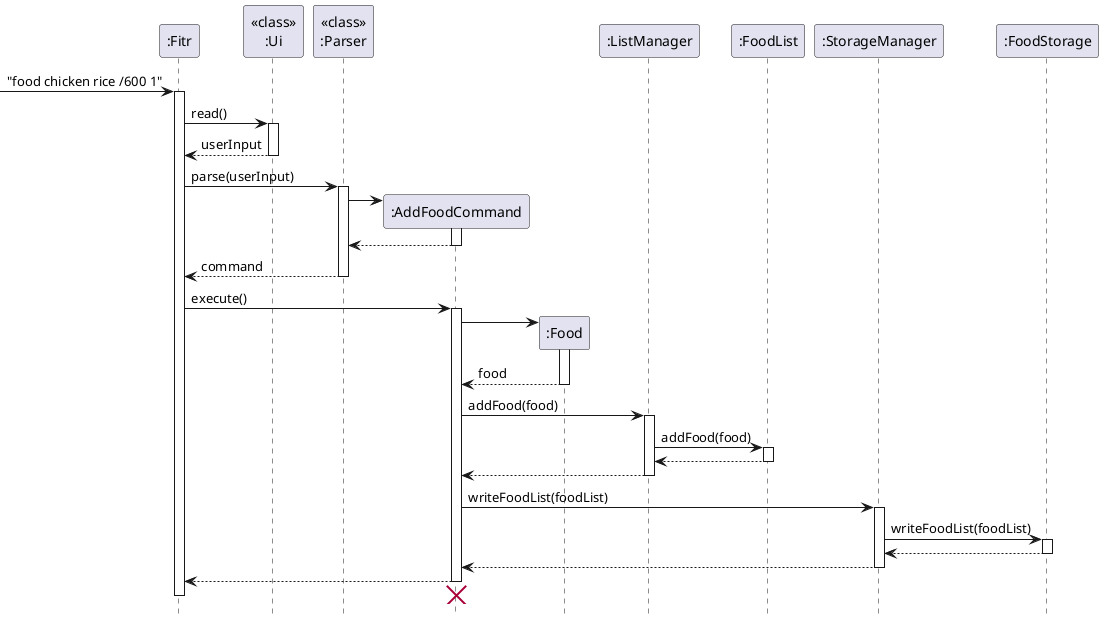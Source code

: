 @startuml
skinparam Shadowing false

participant ":Fitr"
participant "<<class>>\n:Ui"
participant "<<class>>\n:Parser"

-> ":Fitr" ++ : "food chicken rice /600 1"

":Fitr" -> "<<class>>\n:Ui" : read()
activate "<<class>>\n:Ui"
return userInput

":Fitr" -> "<<class>>\n:Parser" : parse(userInput)
activate "<<class>>\n:Parser"
    create ":AddFoodCommand"
    "<<class>>\n:Parser" -> ":AddFoodCommand"
    activate ":AddFoodCommand"
    return
    return command
deactivate "<<class>>\n:Parser"

participant ":Food"
participant ":ListManager"
participant ":FoodList"
participant ":StorageManager"

":Fitr" -> ":AddFoodCommand" : execute()
activate ":AddFoodCommand"

create ":Food"
":AddFoodCommand" -> ":Food"
activate ":Food"
return food

":AddFoodCommand" -> ":ListManager" : addFood(food)
activate ":ListManager"
    ":ListManager" -> ":FoodList" : addFood(food)
    activate ":FoodList"
    return
return

":AddFoodCommand" -> ":StorageManager" : writeFoodList(foodList)
activate ":StorageManager"
    ":StorageManager" -> ":FoodStorage" : writeFoodList(foodList)
    activate ":FoodStorage"
    return
return

":AddFoodCommand" --> ":Fitr"
deactivate ":AddFoodCommand"
":AddFoodCommand" -[hidden]-> ":Fitr"
destroy ":AddFoodCommand"

deactivate ":Fitr"

hide footbox
@enduml
